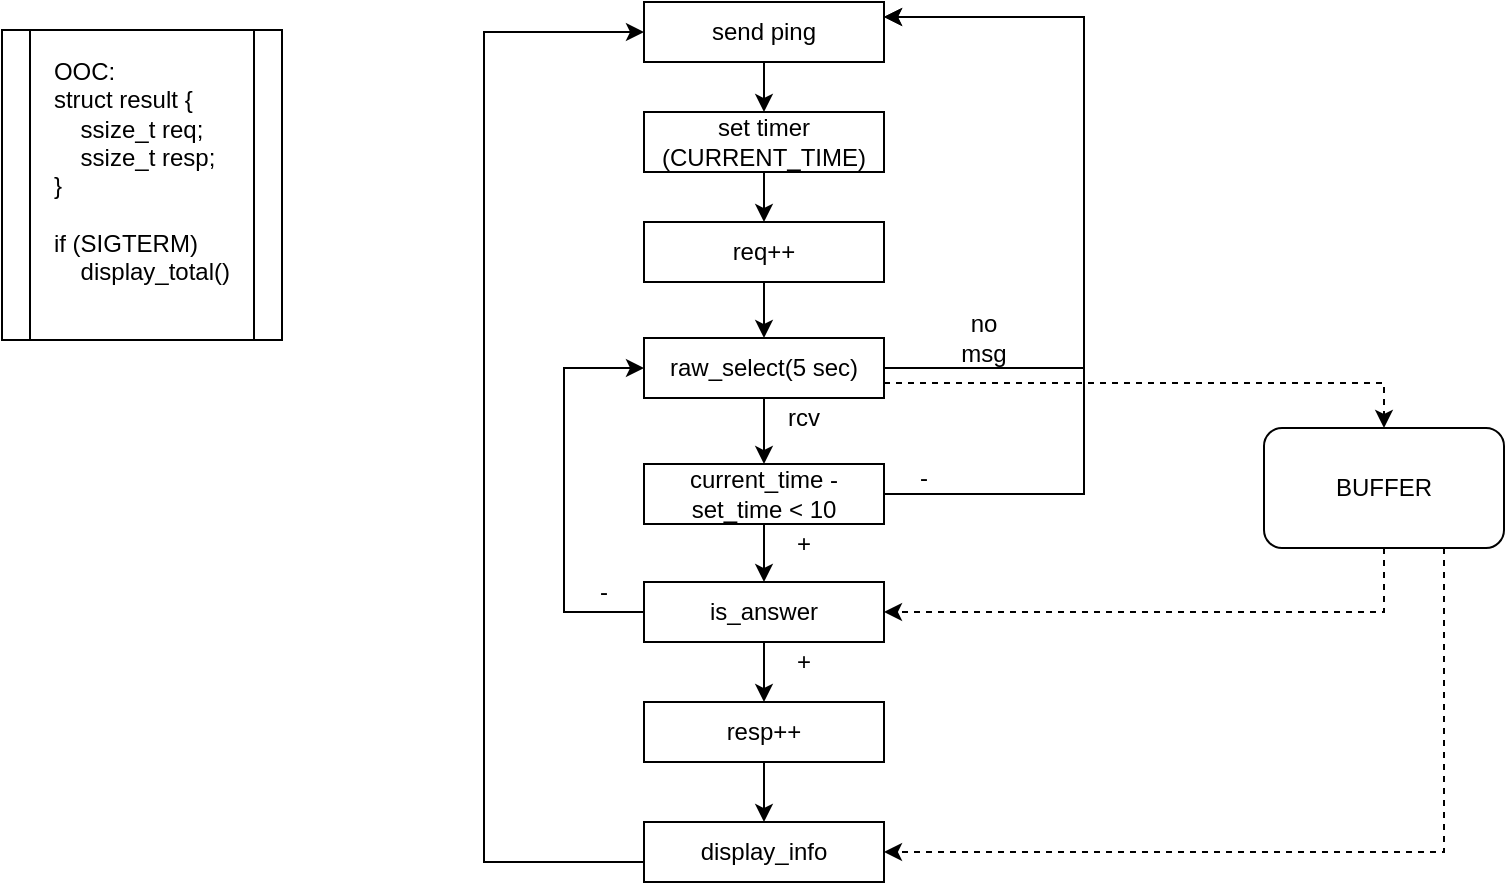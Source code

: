 <mxfile version="10.6.1"><diagram id="3X4l3T5FL2gZjrB2g46P" name="Page-1"><mxGraphModel dx="955" dy="556" grid="1" gridSize="10" guides="1" tooltips="1" connect="1" arrows="1" fold="1" page="1" pageScale="1" pageWidth="827" pageHeight="583" math="0" shadow="0"><root><mxCell id="0"/><mxCell id="1" parent="0"/><mxCell id="EgD373JCXU8MNgD4MqCU-9" style="edgeStyle=orthogonalEdgeStyle;rounded=0;orthogonalLoop=1;jettySize=auto;html=1;exitX=0.5;exitY=1;exitDx=0;exitDy=0;entryX=0.5;entryY=0;entryDx=0;entryDy=0;" edge="1" parent="1" source="EgD373JCXU8MNgD4MqCU-22" target="EgD373JCXU8MNgD4MqCU-6"><mxGeometry relative="1" as="geometry"/></mxCell><mxCell id="EgD373JCXU8MNgD4MqCU-33" style="edgeStyle=orthogonalEdgeStyle;rounded=0;orthogonalLoop=1;jettySize=auto;html=1;exitX=0.5;exitY=1;exitDx=0;exitDy=0;entryX=0.5;entryY=0;entryDx=0;entryDy=0;" edge="1" parent="1" source="EgD373JCXU8MNgD4MqCU-5" target="EgD373JCXU8MNgD4MqCU-7"><mxGeometry relative="1" as="geometry"/></mxCell><mxCell id="EgD373JCXU8MNgD4MqCU-5" value="send ping" style="rounded=0;whiteSpace=wrap;html=1;" vertex="1" parent="1"><mxGeometry x="330" y="20" width="120" height="30" as="geometry"/></mxCell><mxCell id="EgD373JCXU8MNgD4MqCU-13" style="edgeStyle=orthogonalEdgeStyle;rounded=0;orthogonalLoop=1;jettySize=auto;html=1;exitX=0.5;exitY=1;exitDx=0;exitDy=0;entryX=0.5;entryY=0;entryDx=0;entryDy=0;" edge="1" parent="1" source="EgD373JCXU8MNgD4MqCU-6" target="EgD373JCXU8MNgD4MqCU-11"><mxGeometry relative="1" as="geometry"/></mxCell><mxCell id="EgD373JCXU8MNgD4MqCU-24" style="edgeStyle=orthogonalEdgeStyle;rounded=0;orthogonalLoop=1;jettySize=auto;html=1;exitX=1;exitY=0.5;exitDx=0;exitDy=0;entryX=1;entryY=0.25;entryDx=0;entryDy=0;" edge="1" parent="1" source="EgD373JCXU8MNgD4MqCU-6" target="EgD373JCXU8MNgD4MqCU-5"><mxGeometry relative="1" as="geometry"><Array as="points"><mxPoint x="550" y="203"/><mxPoint x="550" y="28"/></Array></mxGeometry></mxCell><mxCell id="EgD373JCXU8MNgD4MqCU-48" style="edgeStyle=orthogonalEdgeStyle;rounded=0;orthogonalLoop=1;jettySize=auto;html=1;exitX=1;exitY=0.75;exitDx=0;exitDy=0;entryX=0.5;entryY=0;entryDx=0;entryDy=0;dashed=1;" edge="1" parent="1" source="EgD373JCXU8MNgD4MqCU-6" target="EgD373JCXU8MNgD4MqCU-47"><mxGeometry relative="1" as="geometry"><Array as="points"><mxPoint x="700" y="211"/></Array></mxGeometry></mxCell><mxCell id="EgD373JCXU8MNgD4MqCU-6" value="raw_select(5 sec) " style="rounded=0;whiteSpace=wrap;html=1;" vertex="1" parent="1"><mxGeometry x="330" y="188" width="120" height="30" as="geometry"/></mxCell><mxCell id="EgD373JCXU8MNgD4MqCU-34" style="edgeStyle=orthogonalEdgeStyle;rounded=0;orthogonalLoop=1;jettySize=auto;html=1;exitX=0.5;exitY=1;exitDx=0;exitDy=0;entryX=0.5;entryY=0;entryDx=0;entryDy=0;" edge="1" parent="1" source="EgD373JCXU8MNgD4MqCU-7" target="EgD373JCXU8MNgD4MqCU-22"><mxGeometry relative="1" as="geometry"/></mxCell><mxCell id="EgD373JCXU8MNgD4MqCU-7" value="set timer (CURRENT_TIME)" style="rounded=0;whiteSpace=wrap;html=1;" vertex="1" parent="1"><mxGeometry x="330" y="75" width="120" height="30" as="geometry"/></mxCell><mxCell id="EgD373JCXU8MNgD4MqCU-29" style="edgeStyle=orthogonalEdgeStyle;rounded=0;orthogonalLoop=1;jettySize=auto;html=1;exitX=1;exitY=0.5;exitDx=0;exitDy=0;entryX=1;entryY=0.25;entryDx=0;entryDy=0;" edge="1" parent="1" source="EgD373JCXU8MNgD4MqCU-11" target="EgD373JCXU8MNgD4MqCU-5"><mxGeometry relative="1" as="geometry"><Array as="points"><mxPoint x="550" y="266"/><mxPoint x="550" y="28"/></Array></mxGeometry></mxCell><mxCell id="EgD373JCXU8MNgD4MqCU-31" style="edgeStyle=orthogonalEdgeStyle;rounded=0;orthogonalLoop=1;jettySize=auto;html=1;exitX=0.5;exitY=1;exitDx=0;exitDy=0;" edge="1" parent="1" source="EgD373JCXU8MNgD4MqCU-11"><mxGeometry relative="1" as="geometry"><mxPoint x="390" y="310" as="targetPoint"/></mxGeometry></mxCell><mxCell id="EgD373JCXU8MNgD4MqCU-11" value="current_time - set_time &amp;lt; 10" style="rounded=0;whiteSpace=wrap;html=1;" vertex="1" parent="1"><mxGeometry x="330" y="251" width="120" height="30" as="geometry"/></mxCell><mxCell id="EgD373JCXU8MNgD4MqCU-14" value="rcv" style="text;html=1;strokeColor=none;fillColor=none;align=center;verticalAlign=middle;whiteSpace=wrap;rounded=0;" vertex="1" parent="1"><mxGeometry x="390" y="218" width="40" height="20" as="geometry"/></mxCell><mxCell id="EgD373JCXU8MNgD4MqCU-16" value="no msg" style="text;html=1;strokeColor=none;fillColor=none;align=center;verticalAlign=middle;whiteSpace=wrap;rounded=0;" vertex="1" parent="1"><mxGeometry x="480" y="178" width="40" height="20" as="geometry"/></mxCell><mxCell id="EgD373JCXU8MNgD4MqCU-17" value="&lt;div align=&quot;left&quot;&gt;OOC:&lt;br&gt;&lt;/div&gt;&lt;div align=&quot;left&quot;&gt;struct result {&lt;/div&gt;&lt;div align=&quot;left&quot;&gt;&amp;nbsp;&amp;nbsp;&amp;nbsp; ssize_t req;&lt;/div&gt;&lt;div align=&quot;left&quot;&gt;&amp;nbsp;&amp;nbsp;&amp;nbsp; ssize_t resp;&lt;/div&gt;&lt;div align=&quot;left&quot;&gt;}&lt;/div&gt;&lt;div align=&quot;left&quot;&gt;&lt;br&gt;&lt;/div&gt;&lt;div align=&quot;left&quot;&gt;if (SIGTERM)&lt;/div&gt;&lt;div align=&quot;left&quot;&gt;&amp;nbsp;&amp;nbsp;&amp;nbsp; display_total()&lt;br&gt;&lt;/div&gt;&lt;div align=&quot;left&quot;&gt;&lt;br&gt;&lt;/div&gt;" style="shape=process;whiteSpace=wrap;html=1;backgroundOutline=1;" vertex="1" parent="1"><mxGeometry x="9" y="34" width="140" height="155" as="geometry"/></mxCell><mxCell id="EgD373JCXU8MNgD4MqCU-22" value="req++" style="rounded=0;whiteSpace=wrap;html=1;" vertex="1" parent="1"><mxGeometry x="330" y="130" width="120" height="30" as="geometry"/></mxCell><mxCell id="EgD373JCXU8MNgD4MqCU-30" value="-" style="text;html=1;strokeColor=none;fillColor=none;align=center;verticalAlign=middle;whiteSpace=wrap;rounded=0;" vertex="1" parent="1"><mxGeometry x="450" y="247.5" width="40" height="20" as="geometry"/></mxCell><mxCell id="EgD373JCXU8MNgD4MqCU-37" style="edgeStyle=orthogonalEdgeStyle;rounded=0;orthogonalLoop=1;jettySize=auto;html=1;exitX=0;exitY=0.5;exitDx=0;exitDy=0;entryX=0;entryY=0.5;entryDx=0;entryDy=0;" edge="1" parent="1" source="EgD373JCXU8MNgD4MqCU-32" target="EgD373JCXU8MNgD4MqCU-6"><mxGeometry relative="1" as="geometry"><Array as="points"><mxPoint x="290" y="325"/><mxPoint x="290" y="203"/></Array></mxGeometry></mxCell><mxCell id="EgD373JCXU8MNgD4MqCU-44" style="edgeStyle=orthogonalEdgeStyle;rounded=0;orthogonalLoop=1;jettySize=auto;html=1;exitX=0.5;exitY=1;exitDx=0;exitDy=0;entryX=0.5;entryY=0;entryDx=0;entryDy=0;" edge="1" parent="1" source="EgD373JCXU8MNgD4MqCU-32" target="EgD373JCXU8MNgD4MqCU-41"><mxGeometry relative="1" as="geometry"/></mxCell><mxCell id="EgD373JCXU8MNgD4MqCU-32" value="is_answer" style="rounded=0;whiteSpace=wrap;html=1;" vertex="1" parent="1"><mxGeometry x="330" y="310" width="120" height="30" as="geometry"/></mxCell><mxCell id="EgD373JCXU8MNgD4MqCU-38" value="-" style="text;html=1;strokeColor=none;fillColor=none;align=center;verticalAlign=middle;whiteSpace=wrap;rounded=0;" vertex="1" parent="1"><mxGeometry x="290" y="305" width="40" height="20" as="geometry"/></mxCell><mxCell id="EgD373JCXU8MNgD4MqCU-39" value="+" style="text;html=1;strokeColor=none;fillColor=none;align=center;verticalAlign=middle;whiteSpace=wrap;rounded=0;" vertex="1" parent="1"><mxGeometry x="390" y="281" width="40" height="20" as="geometry"/></mxCell><mxCell id="EgD373JCXU8MNgD4MqCU-45" style="edgeStyle=orthogonalEdgeStyle;rounded=0;orthogonalLoop=1;jettySize=auto;html=1;exitX=0.5;exitY=1;exitDx=0;exitDy=0;entryX=0.5;entryY=0;entryDx=0;entryDy=0;" edge="1" parent="1" source="EgD373JCXU8MNgD4MqCU-41" target="EgD373JCXU8MNgD4MqCU-42"><mxGeometry relative="1" as="geometry"/></mxCell><mxCell id="EgD373JCXU8MNgD4MqCU-41" value="resp++" style="rounded=0;whiteSpace=wrap;html=1;" vertex="1" parent="1"><mxGeometry x="330" y="370" width="120" height="30" as="geometry"/></mxCell><mxCell id="EgD373JCXU8MNgD4MqCU-43" style="edgeStyle=orthogonalEdgeStyle;rounded=0;orthogonalLoop=1;jettySize=auto;html=1;exitX=0;exitY=0.5;exitDx=0;exitDy=0;entryX=0;entryY=0.5;entryDx=0;entryDy=0;" edge="1" parent="1" source="EgD373JCXU8MNgD4MqCU-42" target="EgD373JCXU8MNgD4MqCU-5"><mxGeometry relative="1" as="geometry"><Array as="points"><mxPoint x="330" y="450"/><mxPoint x="250" y="450"/><mxPoint x="250" y="35"/></Array></mxGeometry></mxCell><mxCell id="EgD373JCXU8MNgD4MqCU-42" value="display_info" style="rounded=0;whiteSpace=wrap;html=1;" vertex="1" parent="1"><mxGeometry x="330" y="430" width="120" height="30" as="geometry"/></mxCell><mxCell id="EgD373JCXU8MNgD4MqCU-46" value="+" style="text;html=1;strokeColor=none;fillColor=none;align=center;verticalAlign=middle;whiteSpace=wrap;rounded=0;" vertex="1" parent="1"><mxGeometry x="390" y="340" width="40" height="20" as="geometry"/></mxCell><mxCell id="EgD373JCXU8MNgD4MqCU-49" style="edgeStyle=orthogonalEdgeStyle;rounded=0;orthogonalLoop=1;jettySize=auto;html=1;exitX=0.5;exitY=1;exitDx=0;exitDy=0;entryX=1;entryY=0.5;entryDx=0;entryDy=0;dashed=1;" edge="1" parent="1" source="EgD373JCXU8MNgD4MqCU-47" target="EgD373JCXU8MNgD4MqCU-32"><mxGeometry relative="1" as="geometry"/></mxCell><mxCell id="EgD373JCXU8MNgD4MqCU-50" style="edgeStyle=orthogonalEdgeStyle;rounded=0;orthogonalLoop=1;jettySize=auto;html=1;exitX=0.75;exitY=1;exitDx=0;exitDy=0;entryX=1;entryY=0.5;entryDx=0;entryDy=0;dashed=1;" edge="1" parent="1" source="EgD373JCXU8MNgD4MqCU-47" target="EgD373JCXU8MNgD4MqCU-42"><mxGeometry relative="1" as="geometry"/></mxCell><mxCell id="EgD373JCXU8MNgD4MqCU-47" value="BUFFER" style="rounded=1;whiteSpace=wrap;html=1;" vertex="1" parent="1"><mxGeometry x="640" y="233" width="120" height="60" as="geometry"/></mxCell></root></mxGraphModel></diagram></mxfile>